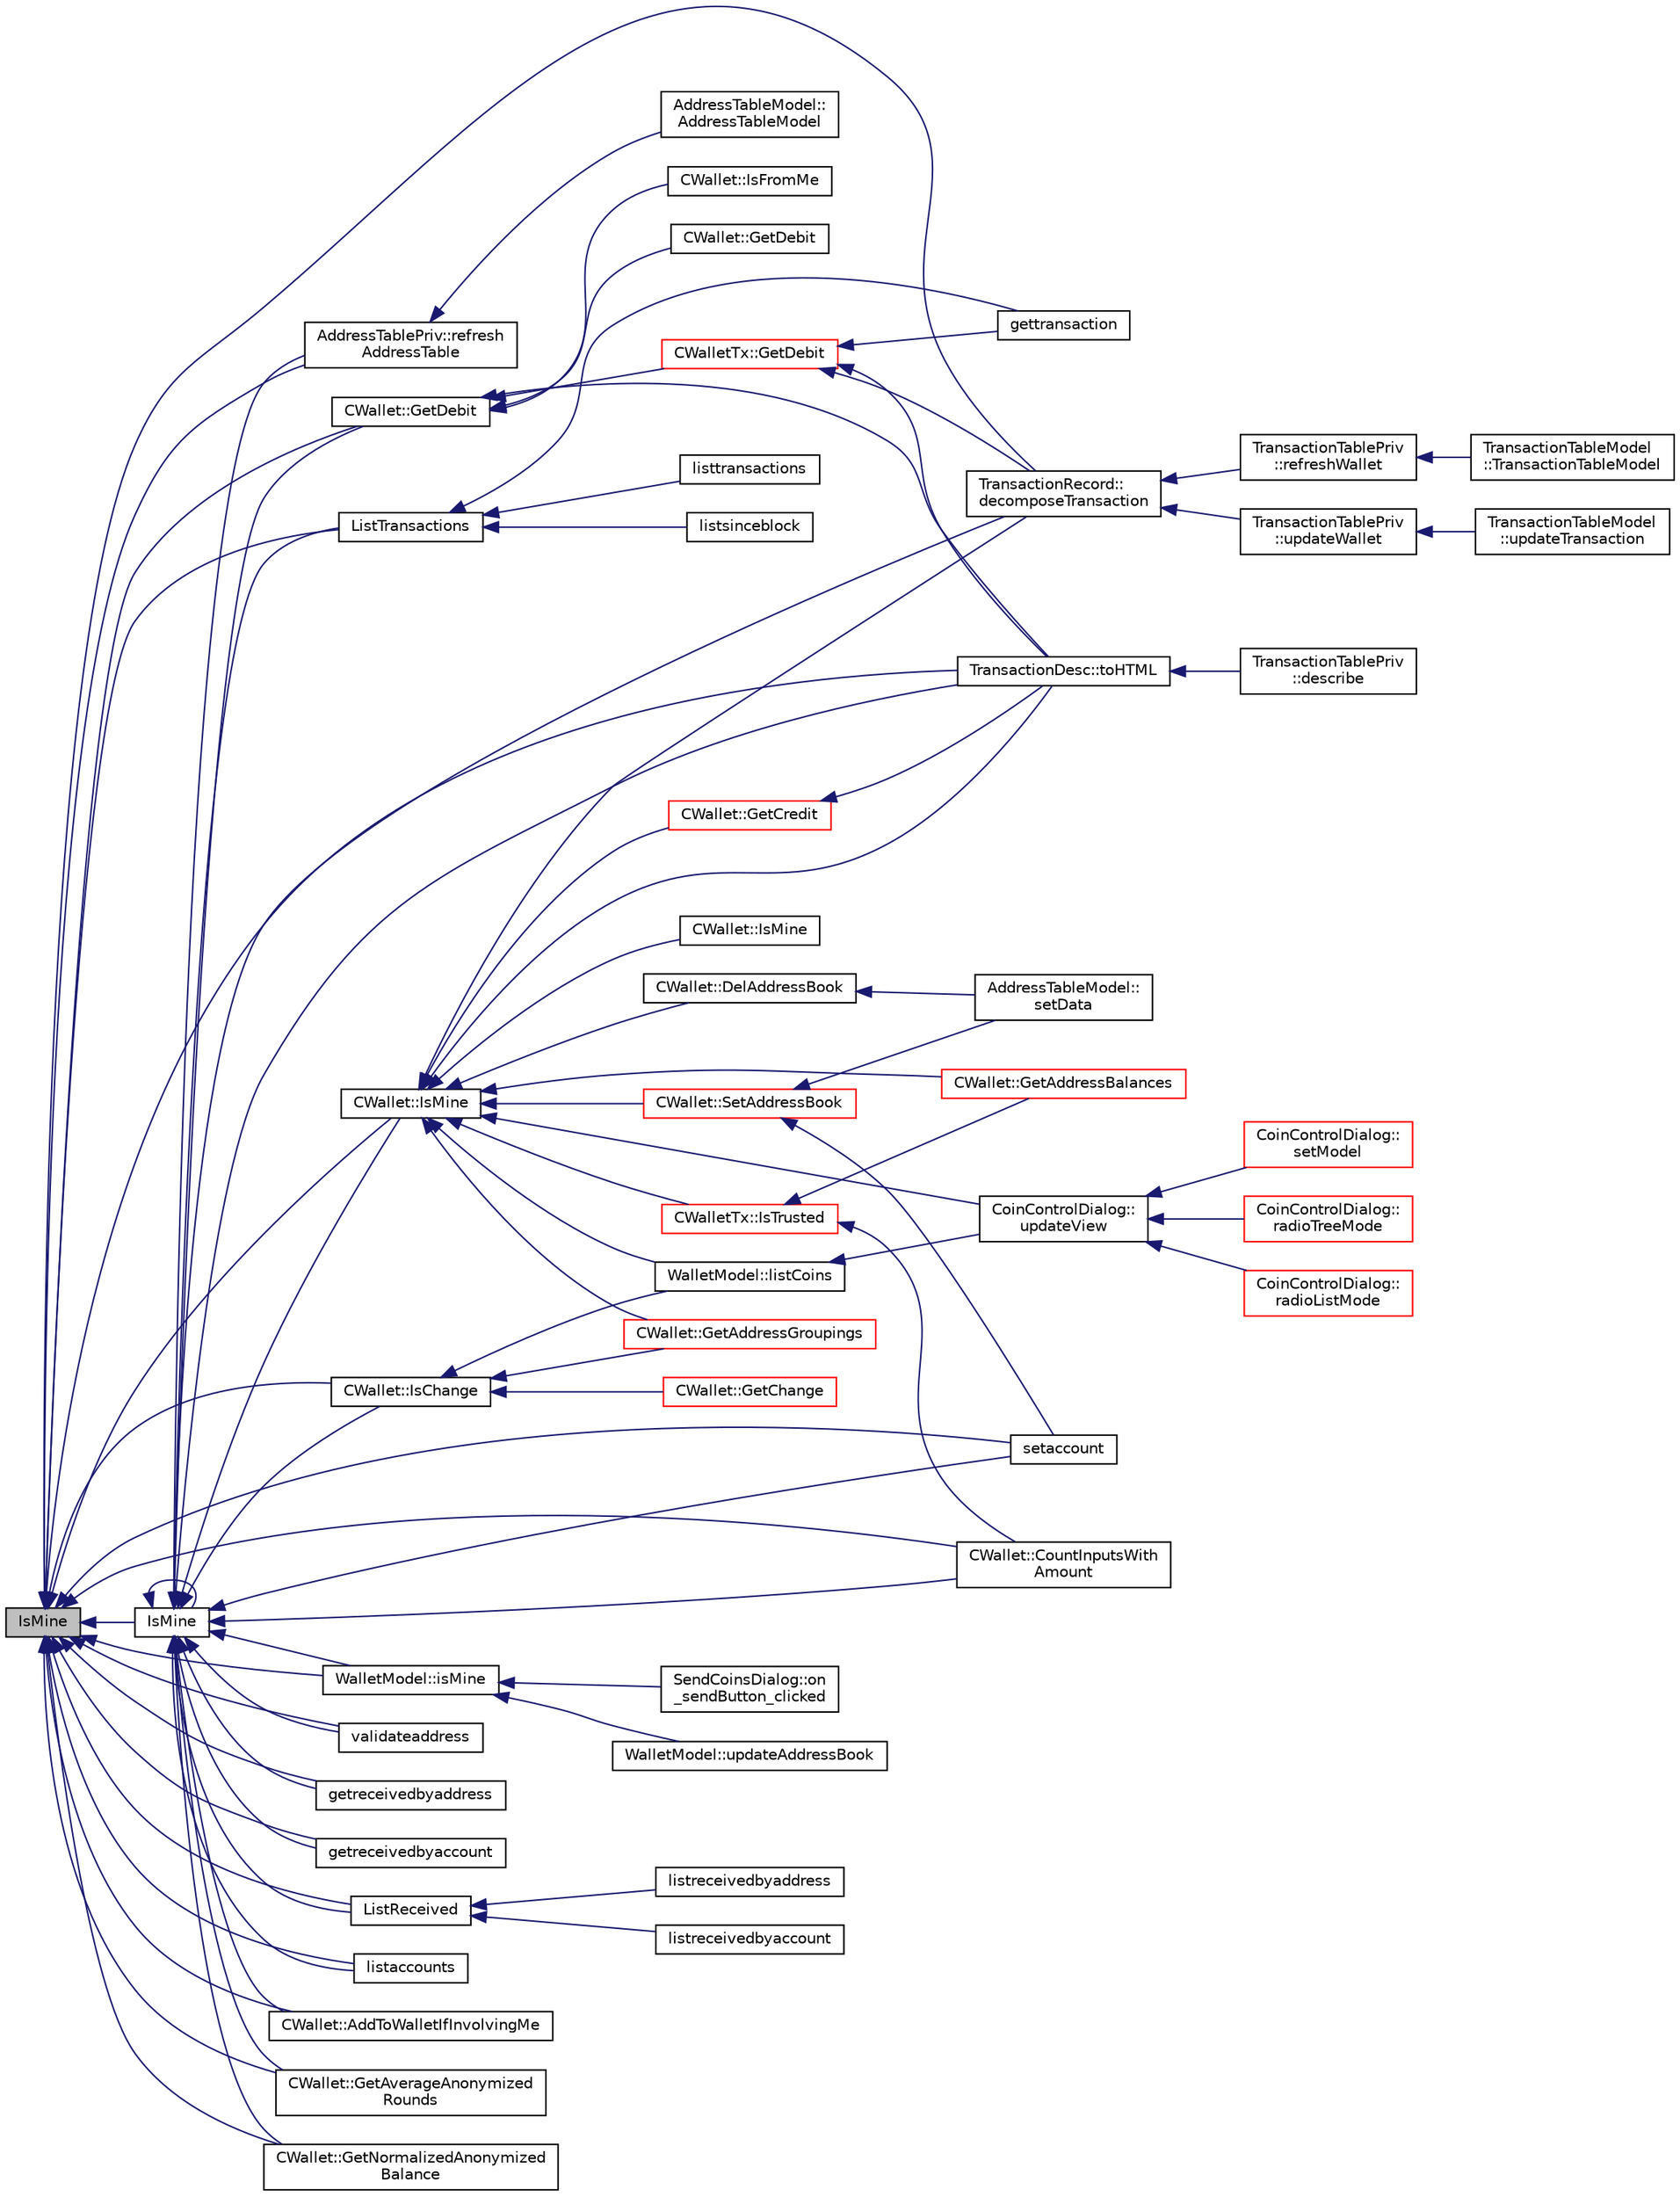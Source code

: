 digraph "IsMine"
{
  edge [fontname="Helvetica",fontsize="10",labelfontname="Helvetica",labelfontsize="10"];
  node [fontname="Helvetica",fontsize="10",shape=record];
  rankdir="LR";
  Node15 [label="IsMine",height=0.2,width=0.4,color="black", fillcolor="grey75", style="filled", fontcolor="black"];
  Node15 -> Node16 [dir="back",color="midnightblue",fontsize="10",style="solid",fontname="Helvetica"];
  Node16 [label="AddressTablePriv::refresh\lAddressTable",height=0.2,width=0.4,color="black", fillcolor="white", style="filled",URL="$class_address_table_priv.html#af093c98444e8f734e08cfc2ce5b9b116"];
  Node16 -> Node17 [dir="back",color="midnightblue",fontsize="10",style="solid",fontname="Helvetica"];
  Node17 [label="AddressTableModel::\lAddressTableModel",height=0.2,width=0.4,color="black", fillcolor="white", style="filled",URL="$class_address_table_model.html#a273787011f7e387cc68b8282539fb9ef"];
  Node15 -> Node18 [dir="back",color="midnightblue",fontsize="10",style="solid",fontname="Helvetica"];
  Node18 [label="TransactionDesc::toHTML",height=0.2,width=0.4,color="black", fillcolor="white", style="filled",URL="$class_transaction_desc.html#ab7c9dbb2048aae121dd9d75df86e64f4"];
  Node18 -> Node19 [dir="back",color="midnightblue",fontsize="10",style="solid",fontname="Helvetica"];
  Node19 [label="TransactionTablePriv\l::describe",height=0.2,width=0.4,color="black", fillcolor="white", style="filled",URL="$class_transaction_table_priv.html#ab08d44e16bf6dd95b5b83959b3013780"];
  Node15 -> Node20 [dir="back",color="midnightblue",fontsize="10",style="solid",fontname="Helvetica"];
  Node20 [label="TransactionRecord::\ldecomposeTransaction",height=0.2,width=0.4,color="black", fillcolor="white", style="filled",URL="$class_transaction_record.html#a9f5db4465fa5fdcc3f9af525096bcdb9"];
  Node20 -> Node21 [dir="back",color="midnightblue",fontsize="10",style="solid",fontname="Helvetica"];
  Node21 [label="TransactionTablePriv\l::refreshWallet",height=0.2,width=0.4,color="black", fillcolor="white", style="filled",URL="$class_transaction_table_priv.html#a1f81da5d7cfb2aac03a5e18e6bc91792"];
  Node21 -> Node22 [dir="back",color="midnightblue",fontsize="10",style="solid",fontname="Helvetica"];
  Node22 [label="TransactionTableModel\l::TransactionTableModel",height=0.2,width=0.4,color="black", fillcolor="white", style="filled",URL="$class_transaction_table_model.html#a6c10b7cab9804eee6df9e049a978dc62"];
  Node20 -> Node23 [dir="back",color="midnightblue",fontsize="10",style="solid",fontname="Helvetica"];
  Node23 [label="TransactionTablePriv\l::updateWallet",height=0.2,width=0.4,color="black", fillcolor="white", style="filled",URL="$class_transaction_table_priv.html#a5a8454ce91251c4d9eb927bf2850745c"];
  Node23 -> Node24 [dir="back",color="midnightblue",fontsize="10",style="solid",fontname="Helvetica"];
  Node24 [label="TransactionTableModel\l::updateTransaction",height=0.2,width=0.4,color="black", fillcolor="white", style="filled",URL="$class_transaction_table_model.html#a8de43b3c7ba0612304906eb5a2f51a06"];
  Node15 -> Node25 [dir="back",color="midnightblue",fontsize="10",style="solid",fontname="Helvetica"];
  Node25 [label="WalletModel::isMine",height=0.2,width=0.4,color="black", fillcolor="white", style="filled",URL="$class_wallet_model.html#a67d21a04d6cb5b3e21e8aab75871ee57"];
  Node25 -> Node26 [dir="back",color="midnightblue",fontsize="10",style="solid",fontname="Helvetica"];
  Node26 [label="SendCoinsDialog::on\l_sendButton_clicked",height=0.2,width=0.4,color="black", fillcolor="white", style="filled",URL="$class_send_coins_dialog.html#a2cab7cf9ea5040b9e2189297f7d3c764"];
  Node25 -> Node27 [dir="back",color="midnightblue",fontsize="10",style="solid",fontname="Helvetica"];
  Node27 [label="WalletModel::updateAddressBook",height=0.2,width=0.4,color="black", fillcolor="white", style="filled",URL="$class_wallet_model.html#ad70ea697efb4d5bdc4a834b538b4d535"];
  Node15 -> Node28 [dir="back",color="midnightblue",fontsize="10",style="solid",fontname="Helvetica"];
  Node28 [label="validateaddress",height=0.2,width=0.4,color="black", fillcolor="white", style="filled",URL="$rpcmisc_8cpp.html#aea4124dcc1390de557db6128da0697f4"];
  Node15 -> Node29 [dir="back",color="midnightblue",fontsize="10",style="solid",fontname="Helvetica"];
  Node29 [label="setaccount",height=0.2,width=0.4,color="black", fillcolor="white", style="filled",URL="$rpcwallet_8cpp.html#a6bf0dc200554f841a4549a2e5087f699"];
  Node15 -> Node30 [dir="back",color="midnightblue",fontsize="10",style="solid",fontname="Helvetica"];
  Node30 [label="getreceivedbyaddress",height=0.2,width=0.4,color="black", fillcolor="white", style="filled",URL="$rpcwallet_8cpp.html#abbb6475509aa2e69844f0b3a8bcb422a"];
  Node15 -> Node31 [dir="back",color="midnightblue",fontsize="10",style="solid",fontname="Helvetica"];
  Node31 [label="getreceivedbyaccount",height=0.2,width=0.4,color="black", fillcolor="white", style="filled",URL="$rpcwallet_8cpp.html#a07526be5270b0e55b4a0b79c01205f3d"];
  Node15 -> Node32 [dir="back",color="midnightblue",fontsize="10",style="solid",fontname="Helvetica"];
  Node32 [label="ListReceived",height=0.2,width=0.4,color="black", fillcolor="white", style="filled",URL="$rpcwallet_8cpp.html#a0cc958f67a8d6d0002cb4fee19eddb5c"];
  Node32 -> Node33 [dir="back",color="midnightblue",fontsize="10",style="solid",fontname="Helvetica"];
  Node33 [label="listreceivedbyaddress",height=0.2,width=0.4,color="black", fillcolor="white", style="filled",URL="$rpcwallet_8cpp.html#a34b36ceb4a7e36e0dab24cf675c49da5"];
  Node32 -> Node34 [dir="back",color="midnightblue",fontsize="10",style="solid",fontname="Helvetica"];
  Node34 [label="listreceivedbyaccount",height=0.2,width=0.4,color="black", fillcolor="white", style="filled",URL="$rpcwallet_8cpp.html#ab7e240a25a3d2d30ffb65bdfdfa082eb"];
  Node15 -> Node35 [dir="back",color="midnightblue",fontsize="10",style="solid",fontname="Helvetica"];
  Node35 [label="ListTransactions",height=0.2,width=0.4,color="black", fillcolor="white", style="filled",URL="$rpcwallet_8cpp.html#a460d931e7f098979bea783409c971d53"];
  Node35 -> Node36 [dir="back",color="midnightblue",fontsize="10",style="solid",fontname="Helvetica"];
  Node36 [label="listtransactions",height=0.2,width=0.4,color="black", fillcolor="white", style="filled",URL="$rpcwallet_8cpp.html#a3247ccfc52f810122e28895d423e13fd"];
  Node35 -> Node37 [dir="back",color="midnightblue",fontsize="10",style="solid",fontname="Helvetica"];
  Node37 [label="listsinceblock",height=0.2,width=0.4,color="black", fillcolor="white", style="filled",URL="$rpcwallet_8cpp.html#a53cf4975a89f414ef3bd180f6b4773cd"];
  Node35 -> Node38 [dir="back",color="midnightblue",fontsize="10",style="solid",fontname="Helvetica"];
  Node38 [label="gettransaction",height=0.2,width=0.4,color="black", fillcolor="white", style="filled",URL="$rpcwallet_8cpp.html#a845c15a1402787fcf2cc021111ea89f5"];
  Node15 -> Node39 [dir="back",color="midnightblue",fontsize="10",style="solid",fontname="Helvetica"];
  Node39 [label="listaccounts",height=0.2,width=0.4,color="black", fillcolor="white", style="filled",URL="$rpcwallet_8cpp.html#a0cd5dc1112a6c6d5a29a381cd7967fc5"];
  Node15 -> Node40 [dir="back",color="midnightblue",fontsize="10",style="solid",fontname="Helvetica"];
  Node40 [label="CWallet::AddToWalletIfInvolvingMe",height=0.2,width=0.4,color="black", fillcolor="white", style="filled",URL="$group__map_wallet.html#ga487f7cba517d37d24e5fa422711574d9",tooltip="Add a transaction to the wallet, or update it. "];
  Node15 -> Node41 [dir="back",color="midnightblue",fontsize="10",style="solid",fontname="Helvetica"];
  Node41 [label="CWallet::IsMine",height=0.2,width=0.4,color="black", fillcolor="white", style="filled",URL="$group__map_wallet.html#ga4eada57edc1c443564b8cc9b853d955c"];
  Node41 -> Node42 [dir="back",color="midnightblue",fontsize="10",style="solid",fontname="Helvetica"];
  Node42 [label="CoinControlDialog::\lupdateView",height=0.2,width=0.4,color="black", fillcolor="white", style="filled",URL="$class_coin_control_dialog.html#aadea33050e5c1efd5eae8d2fcfa721f9"];
  Node42 -> Node43 [dir="back",color="midnightblue",fontsize="10",style="solid",fontname="Helvetica"];
  Node43 [label="CoinControlDialog::\lsetModel",height=0.2,width=0.4,color="red", fillcolor="white", style="filled",URL="$class_coin_control_dialog.html#a4c34a48574814089c54f763a22f5317a"];
  Node42 -> Node49 [dir="back",color="midnightblue",fontsize="10",style="solid",fontname="Helvetica"];
  Node49 [label="CoinControlDialog::\lradioTreeMode",height=0.2,width=0.4,color="red", fillcolor="white", style="filled",URL="$class_coin_control_dialog.html#a1990d478f3ffba666c358a4f1bd395ec"];
  Node42 -> Node51 [dir="back",color="midnightblue",fontsize="10",style="solid",fontname="Helvetica"];
  Node51 [label="CoinControlDialog::\lradioListMode",height=0.2,width=0.4,color="red", fillcolor="white", style="filled",URL="$class_coin_control_dialog.html#a775c6d290cb63667a434b09072094533"];
  Node41 -> Node18 [dir="back",color="midnightblue",fontsize="10",style="solid",fontname="Helvetica"];
  Node41 -> Node20 [dir="back",color="midnightblue",fontsize="10",style="solid",fontname="Helvetica"];
  Node41 -> Node52 [dir="back",color="midnightblue",fontsize="10",style="solid",fontname="Helvetica"];
  Node52 [label="WalletModel::listCoins",height=0.2,width=0.4,color="black", fillcolor="white", style="filled",URL="$class_wallet_model.html#ae5ce26bba42701b45de766ef11cc9a47"];
  Node52 -> Node42 [dir="back",color="midnightblue",fontsize="10",style="solid",fontname="Helvetica"];
  Node41 -> Node53 [dir="back",color="midnightblue",fontsize="10",style="solid",fontname="Helvetica"];
  Node53 [label="CWallet::SetAddressBook",height=0.2,width=0.4,color="red", fillcolor="white", style="filled",URL="$group___actions.html#ga53e5528d7005608594e73f500bc5bb8f"];
  Node53 -> Node54 [dir="back",color="midnightblue",fontsize="10",style="solid",fontname="Helvetica"];
  Node54 [label="AddressTableModel::\lsetData",height=0.2,width=0.4,color="black", fillcolor="white", style="filled",URL="$class_address_table_model.html#a5c6bd467fd1fc499d126fe2b7380ce5c"];
  Node53 -> Node29 [dir="back",color="midnightblue",fontsize="10",style="solid",fontname="Helvetica"];
  Node41 -> Node68 [dir="back",color="midnightblue",fontsize="10",style="solid",fontname="Helvetica"];
  Node68 [label="CWallet::DelAddressBook",height=0.2,width=0.4,color="black", fillcolor="white", style="filled",URL="$group___actions.html#gac6542da8493cbb958068b7a01c05b631"];
  Node68 -> Node54 [dir="back",color="midnightblue",fontsize="10",style="solid",fontname="Helvetica"];
  Node41 -> Node69 [dir="back",color="midnightblue",fontsize="10",style="solid",fontname="Helvetica"];
  Node69 [label="CWallet::GetAddressBalances",height=0.2,width=0.4,color="red", fillcolor="white", style="filled",URL="$group___actions.html#gadf2b4ac337ddb271555985cec82e43e6"];
  Node41 -> Node71 [dir="back",color="midnightblue",fontsize="10",style="solid",fontname="Helvetica"];
  Node71 [label="CWallet::GetAddressGroupings",height=0.2,width=0.4,color="red", fillcolor="white", style="filled",URL="$group___actions.html#ga8eacbac6ad3697d90b98dfe02632f8ef"];
  Node41 -> Node72 [dir="back",color="midnightblue",fontsize="10",style="solid",fontname="Helvetica"];
  Node72 [label="CWallet::GetCredit",height=0.2,width=0.4,color="red", fillcolor="white", style="filled",URL="$class_c_wallet.html#aa60b69c7d4ea6063ed83b13d7c6fe695"];
  Node72 -> Node18 [dir="back",color="midnightblue",fontsize="10",style="solid",fontname="Helvetica"];
  Node41 -> Node118 [dir="back",color="midnightblue",fontsize="10",style="solid",fontname="Helvetica"];
  Node118 [label="CWallet::IsMine",height=0.2,width=0.4,color="black", fillcolor="white", style="filled",URL="$class_c_wallet.html#aacddba6a399e67f598d043a369d1ba7c"];
  Node41 -> Node119 [dir="back",color="midnightblue",fontsize="10",style="solid",fontname="Helvetica"];
  Node119 [label="CWalletTx::IsTrusted",height=0.2,width=0.4,color="red", fillcolor="white", style="filled",URL="$class_c_wallet_tx.html#a71efb0d5b5def8ae00a1d74b8741bfcb"];
  Node119 -> Node145 [dir="back",color="midnightblue",fontsize="10",style="solid",fontname="Helvetica"];
  Node145 [label="CWallet::CountInputsWith\lAmount",height=0.2,width=0.4,color="black", fillcolor="white", style="filled",URL="$group___actions.html#ga6ab79abf1aba845254fe5969731ba2ad"];
  Node119 -> Node69 [dir="back",color="midnightblue",fontsize="10",style="solid",fontname="Helvetica"];
  Node15 -> Node146 [dir="back",color="midnightblue",fontsize="10",style="solid",fontname="Helvetica"];
  Node146 [label="CWallet::GetDebit",height=0.2,width=0.4,color="black", fillcolor="white", style="filled",URL="$group__map_wallet.html#ga5ab4855aac6f4b335421944403e44d6d"];
  Node146 -> Node18 [dir="back",color="midnightblue",fontsize="10",style="solid",fontname="Helvetica"];
  Node146 -> Node147 [dir="back",color="midnightblue",fontsize="10",style="solid",fontname="Helvetica"];
  Node147 [label="CWallet::IsFromMe",height=0.2,width=0.4,color="black", fillcolor="white", style="filled",URL="$class_c_wallet.html#a553ae4c21d71d887c392ae7b147f9dd0",tooltip="should probably be renamed to IsRelevantToMe "];
  Node146 -> Node148 [dir="back",color="midnightblue",fontsize="10",style="solid",fontname="Helvetica"];
  Node148 [label="CWallet::GetDebit",height=0.2,width=0.4,color="black", fillcolor="white", style="filled",URL="$class_c_wallet.html#ab443cb2d3a96e324587625e6b41ebcbf"];
  Node146 -> Node149 [dir="back",color="midnightblue",fontsize="10",style="solid",fontname="Helvetica"];
  Node149 [label="CWalletTx::GetDebit",height=0.2,width=0.4,color="red", fillcolor="white", style="filled",URL="$class_c_wallet_tx.html#a7757c17a323e5f6f75c92acb398d3568",tooltip="filter decides which addresses will count towards the debit "];
  Node149 -> Node18 [dir="back",color="midnightblue",fontsize="10",style="solid",fontname="Helvetica"];
  Node149 -> Node20 [dir="back",color="midnightblue",fontsize="10",style="solid",fontname="Helvetica"];
  Node149 -> Node38 [dir="back",color="midnightblue",fontsize="10",style="solid",fontname="Helvetica"];
  Node15 -> Node151 [dir="back",color="midnightblue",fontsize="10",style="solid",fontname="Helvetica"];
  Node151 [label="CWallet::IsChange",height=0.2,width=0.4,color="black", fillcolor="white", style="filled",URL="$group__map_wallet.html#gaba1c6108b7d2d3800dd487bab4c4c82e"];
  Node151 -> Node52 [dir="back",color="midnightblue",fontsize="10",style="solid",fontname="Helvetica"];
  Node151 -> Node71 [dir="back",color="midnightblue",fontsize="10",style="solid",fontname="Helvetica"];
  Node151 -> Node152 [dir="back",color="midnightblue",fontsize="10",style="solid",fontname="Helvetica"];
  Node152 [label="CWallet::GetChange",height=0.2,width=0.4,color="red", fillcolor="white", style="filled",URL="$class_c_wallet.html#ac1abe6ee00d6a8f20e92e164c423a6d5"];
  Node15 -> Node155 [dir="back",color="midnightblue",fontsize="10",style="solid",fontname="Helvetica"];
  Node155 [label="CWallet::GetAverageAnonymized\lRounds",height=0.2,width=0.4,color="black", fillcolor="white", style="filled",URL="$group___actions.html#gaccf9e710f6c24cc4258986adc3513685"];
  Node15 -> Node156 [dir="back",color="midnightblue",fontsize="10",style="solid",fontname="Helvetica"];
  Node156 [label="CWallet::GetNormalizedAnonymized\lBalance",height=0.2,width=0.4,color="black", fillcolor="white", style="filled",URL="$group___actions.html#ga24e9c793a438c84b48811bd5b7d4edc6"];
  Node15 -> Node145 [dir="back",color="midnightblue",fontsize="10",style="solid",fontname="Helvetica"];
  Node15 -> Node157 [dir="back",color="midnightblue",fontsize="10",style="solid",fontname="Helvetica"];
  Node157 [label="IsMine",height=0.2,width=0.4,color="black", fillcolor="white", style="filled",URL="$wallet__ismine_8h.html#adc59cf67d903c1ba1ef225561b85bfce"];
  Node157 -> Node16 [dir="back",color="midnightblue",fontsize="10",style="solid",fontname="Helvetica"];
  Node157 -> Node18 [dir="back",color="midnightblue",fontsize="10",style="solid",fontname="Helvetica"];
  Node157 -> Node20 [dir="back",color="midnightblue",fontsize="10",style="solid",fontname="Helvetica"];
  Node157 -> Node25 [dir="back",color="midnightblue",fontsize="10",style="solid",fontname="Helvetica"];
  Node157 -> Node28 [dir="back",color="midnightblue",fontsize="10",style="solid",fontname="Helvetica"];
  Node157 -> Node29 [dir="back",color="midnightblue",fontsize="10",style="solid",fontname="Helvetica"];
  Node157 -> Node30 [dir="back",color="midnightblue",fontsize="10",style="solid",fontname="Helvetica"];
  Node157 -> Node31 [dir="back",color="midnightblue",fontsize="10",style="solid",fontname="Helvetica"];
  Node157 -> Node32 [dir="back",color="midnightblue",fontsize="10",style="solid",fontname="Helvetica"];
  Node157 -> Node35 [dir="back",color="midnightblue",fontsize="10",style="solid",fontname="Helvetica"];
  Node157 -> Node39 [dir="back",color="midnightblue",fontsize="10",style="solid",fontname="Helvetica"];
  Node157 -> Node40 [dir="back",color="midnightblue",fontsize="10",style="solid",fontname="Helvetica"];
  Node157 -> Node41 [dir="back",color="midnightblue",fontsize="10",style="solid",fontname="Helvetica"];
  Node157 -> Node146 [dir="back",color="midnightblue",fontsize="10",style="solid",fontname="Helvetica"];
  Node157 -> Node151 [dir="back",color="midnightblue",fontsize="10",style="solid",fontname="Helvetica"];
  Node157 -> Node155 [dir="back",color="midnightblue",fontsize="10",style="solid",fontname="Helvetica"];
  Node157 -> Node156 [dir="back",color="midnightblue",fontsize="10",style="solid",fontname="Helvetica"];
  Node157 -> Node145 [dir="back",color="midnightblue",fontsize="10",style="solid",fontname="Helvetica"];
  Node157 -> Node157 [dir="back",color="midnightblue",fontsize="10",style="solid",fontname="Helvetica"];
}
